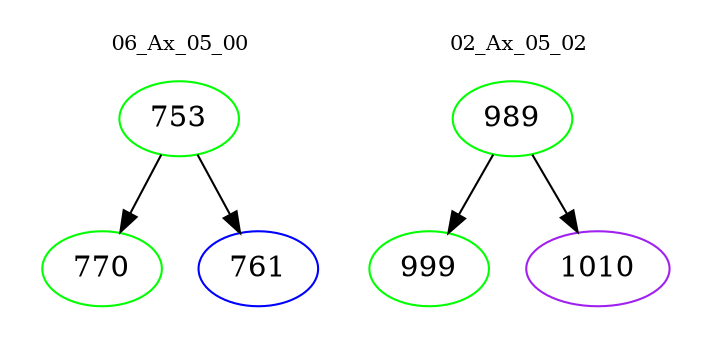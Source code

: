 digraph{
subgraph cluster_0 {
color = white
label = "06_Ax_05_00";
fontsize=10;
T0_753 [label="753", color="green"]
T0_753 -> T0_770 [color="black"]
T0_770 [label="770", color="green"]
T0_753 -> T0_761 [color="black"]
T0_761 [label="761", color="blue"]
}
subgraph cluster_1 {
color = white
label = "02_Ax_05_02";
fontsize=10;
T1_989 [label="989", color="green"]
T1_989 -> T1_999 [color="black"]
T1_999 [label="999", color="green"]
T1_989 -> T1_1010 [color="black"]
T1_1010 [label="1010", color="purple"]
}
}
